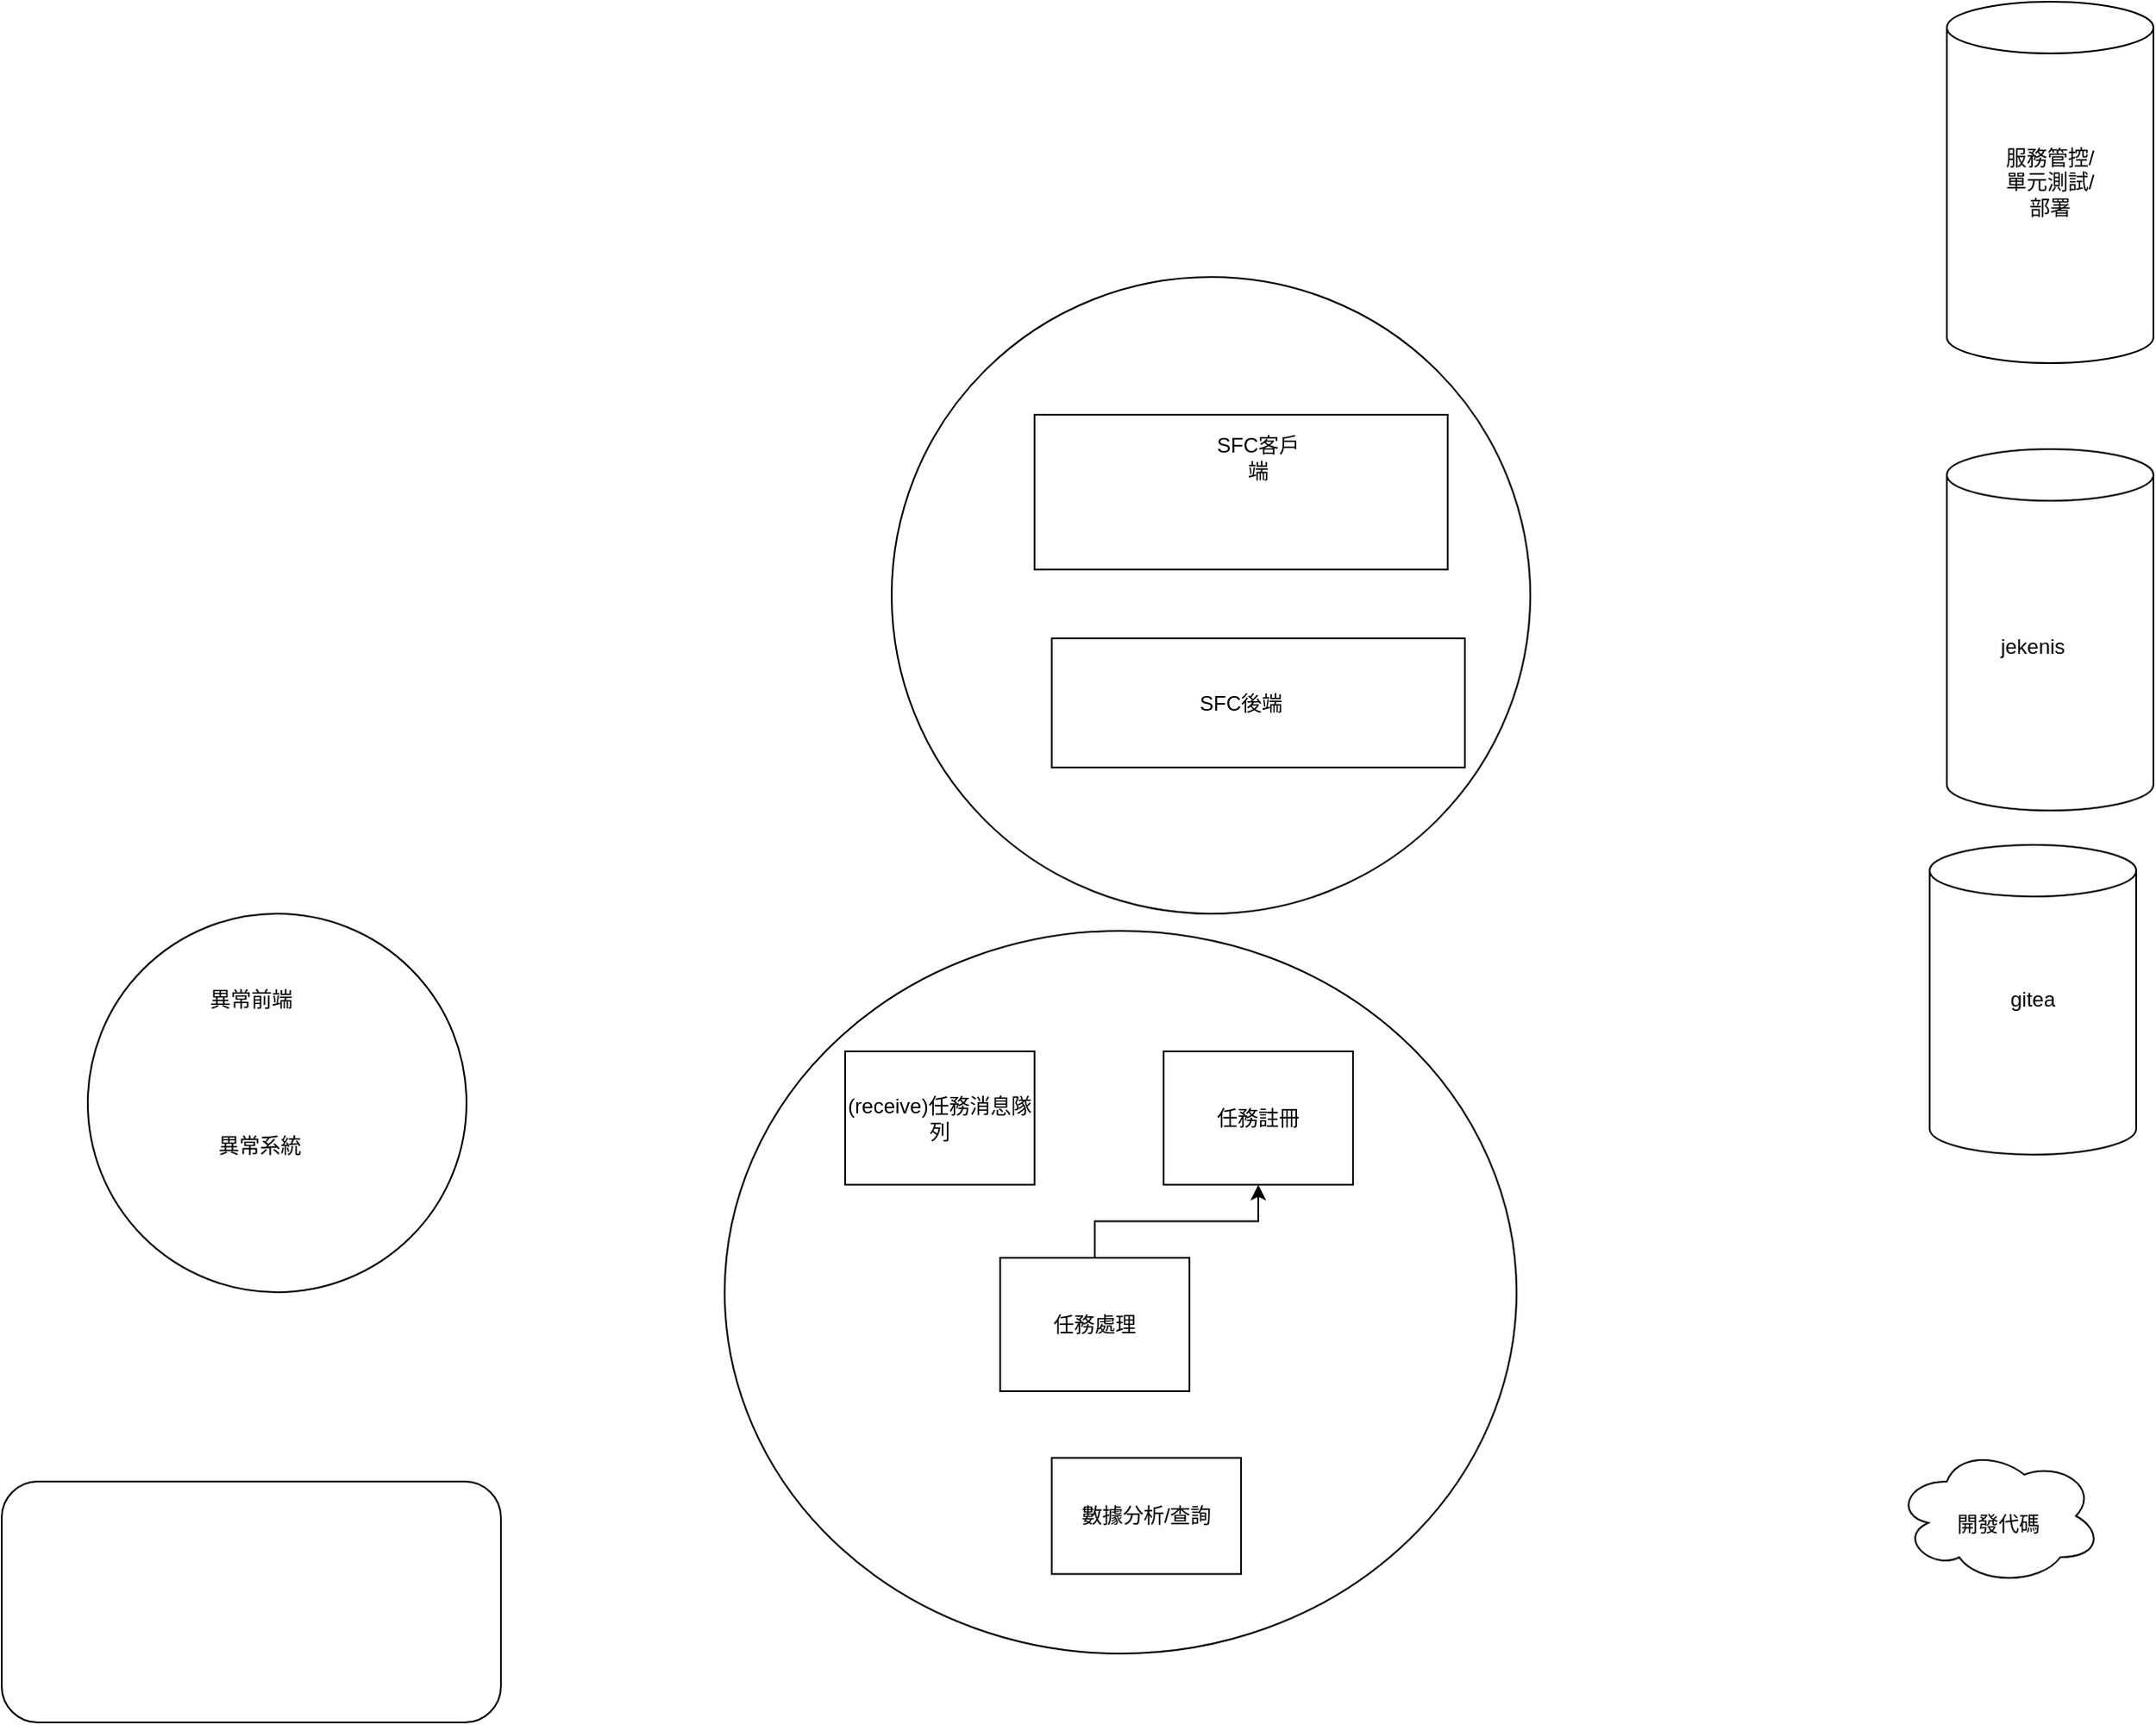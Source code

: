 <mxfile version="28.2.0">
  <diagram name="第 1 页" id="F0XA9BGTJGQq8EJeW2Vg">
    <mxGraphModel dx="716" dy="601" grid="1" gridSize="10" guides="1" tooltips="1" connect="1" arrows="1" fold="1" page="1" pageScale="1" pageWidth="827" pageHeight="1169" math="0" shadow="0">
      <root>
        <mxCell id="0" />
        <mxCell id="1" parent="0" />
        <mxCell id="Jog6YgeHabasC2MlmQwj-1" value="" style="ellipse;whiteSpace=wrap;html=1;" parent="1" vertex="1">
          <mxGeometry x="827" y="290" width="371" height="370" as="geometry" />
        </mxCell>
        <mxCell id="Jog6YgeHabasC2MlmQwj-3" value="" style="rounded=1;whiteSpace=wrap;html=1;" parent="1" vertex="1">
          <mxGeometry x="310" y="990" width="290" height="140" as="geometry" />
        </mxCell>
        <mxCell id="Jog6YgeHabasC2MlmQwj-5" value="" style="rounded=0;whiteSpace=wrap;html=1;" parent="1" vertex="1">
          <mxGeometry x="910" y="370" width="240" height="90" as="geometry" />
        </mxCell>
        <mxCell id="Jog6YgeHabasC2MlmQwj-6" value="" style="rounded=0;whiteSpace=wrap;html=1;" parent="1" vertex="1">
          <mxGeometry x="920" y="500" width="240" height="75" as="geometry" />
        </mxCell>
        <mxCell id="stwq8ri4v3x9_fjbZmHY-1" value="" style="ellipse;whiteSpace=wrap;html=1;" vertex="1" parent="1">
          <mxGeometry x="360" y="660" width="220" height="220" as="geometry" />
        </mxCell>
        <mxCell id="stwq8ri4v3x9_fjbZmHY-6" value="異常前端" style="text;html=1;align=center;verticalAlign=middle;whiteSpace=wrap;rounded=0;" vertex="1" parent="1">
          <mxGeometry x="425" y="695" width="60" height="30" as="geometry" />
        </mxCell>
        <mxCell id="stwq8ri4v3x9_fjbZmHY-7" value="異常系統" style="text;html=1;align=center;verticalAlign=middle;whiteSpace=wrap;rounded=0;" vertex="1" parent="1">
          <mxGeometry x="430" y="780" width="60" height="30" as="geometry" />
        </mxCell>
        <mxCell id="stwq8ri4v3x9_fjbZmHY-8" value="SFC客戶端" style="text;html=1;align=center;verticalAlign=middle;whiteSpace=wrap;rounded=0;" vertex="1" parent="1">
          <mxGeometry x="1010" y="380" width="60" height="30" as="geometry" />
        </mxCell>
        <mxCell id="stwq8ri4v3x9_fjbZmHY-9" value="SFC後端" style="text;html=1;align=center;verticalAlign=middle;whiteSpace=wrap;rounded=0;" vertex="1" parent="1">
          <mxGeometry x="1000" y="522.5" width="60" height="30" as="geometry" />
        </mxCell>
        <mxCell id="stwq8ri4v3x9_fjbZmHY-12" value="" style="ellipse;whiteSpace=wrap;html=1;" vertex="1" parent="1">
          <mxGeometry x="730" y="670" width="460" height="420" as="geometry" />
        </mxCell>
        <mxCell id="stwq8ri4v3x9_fjbZmHY-29" value="" style="edgeStyle=orthogonalEdgeStyle;rounded=0;orthogonalLoop=1;jettySize=auto;html=1;" edge="1" parent="1" source="stwq8ri4v3x9_fjbZmHY-13" target="stwq8ri4v3x9_fjbZmHY-28">
          <mxGeometry relative="1" as="geometry" />
        </mxCell>
        <mxCell id="stwq8ri4v3x9_fjbZmHY-13" value="任務處理" style="rounded=0;whiteSpace=wrap;html=1;" vertex="1" parent="1">
          <mxGeometry x="890" y="860" width="110" height="77.5" as="geometry" />
        </mxCell>
        <mxCell id="stwq8ri4v3x9_fjbZmHY-15" value="(receive)任務消息隊列" style="rounded=0;whiteSpace=wrap;html=1;" vertex="1" parent="1">
          <mxGeometry x="800" y="740" width="110" height="77.5" as="geometry" />
        </mxCell>
        <mxCell id="stwq8ri4v3x9_fjbZmHY-16" value="數據分析/查詢" style="rounded=0;whiteSpace=wrap;html=1;" vertex="1" parent="1">
          <mxGeometry x="920" y="976.25" width="110" height="67.5" as="geometry" />
        </mxCell>
        <mxCell id="stwq8ri4v3x9_fjbZmHY-17" value="" style="shape=cylinder3;whiteSpace=wrap;html=1;boundedLbl=1;backgroundOutline=1;size=15;" vertex="1" parent="1">
          <mxGeometry x="1430" y="620" width="120" height="180" as="geometry" />
        </mxCell>
        <mxCell id="stwq8ri4v3x9_fjbZmHY-18" value="gitea" style="text;html=1;align=center;verticalAlign=middle;whiteSpace=wrap;rounded=0;" vertex="1" parent="1">
          <mxGeometry x="1460" y="695" width="60" height="30" as="geometry" />
        </mxCell>
        <mxCell id="stwq8ri4v3x9_fjbZmHY-19" value="" style="shape=cylinder3;whiteSpace=wrap;html=1;boundedLbl=1;backgroundOutline=1;size=15;" vertex="1" parent="1">
          <mxGeometry x="1440" y="390" width="120" height="210" as="geometry" />
        </mxCell>
        <mxCell id="stwq8ri4v3x9_fjbZmHY-20" value="jekenis" style="text;html=1;align=center;verticalAlign=middle;whiteSpace=wrap;rounded=0;" vertex="1" parent="1">
          <mxGeometry x="1460" y="490" width="60" height="30" as="geometry" />
        </mxCell>
        <mxCell id="stwq8ri4v3x9_fjbZmHY-21" value="" style="ellipse;shape=cloud;whiteSpace=wrap;html=1;" vertex="1" parent="1">
          <mxGeometry x="1410" y="970" width="120" height="80" as="geometry" />
        </mxCell>
        <mxCell id="stwq8ri4v3x9_fjbZmHY-22" value="開發代碼" style="text;html=1;align=center;verticalAlign=middle;whiteSpace=wrap;rounded=0;" vertex="1" parent="1">
          <mxGeometry x="1440" y="1000" width="60" height="30" as="geometry" />
        </mxCell>
        <mxCell id="stwq8ri4v3x9_fjbZmHY-24" value="" style="shape=cylinder3;whiteSpace=wrap;html=1;boundedLbl=1;backgroundOutline=1;size=15;" vertex="1" parent="1">
          <mxGeometry x="1440" y="130" width="120" height="210" as="geometry" />
        </mxCell>
        <mxCell id="stwq8ri4v3x9_fjbZmHY-25" value="服務管控/單元測試/部署" style="text;html=1;align=center;verticalAlign=middle;whiteSpace=wrap;rounded=0;" vertex="1" parent="1">
          <mxGeometry x="1470" y="220" width="60" height="30" as="geometry" />
        </mxCell>
        <mxCell id="stwq8ri4v3x9_fjbZmHY-26" style="edgeStyle=orthogonalEdgeStyle;rounded=0;orthogonalLoop=1;jettySize=auto;html=1;exitX=0.5;exitY=1;exitDx=0;exitDy=0;" edge="1" parent="1" source="stwq8ri4v3x9_fjbZmHY-18" target="stwq8ri4v3x9_fjbZmHY-18">
          <mxGeometry relative="1" as="geometry" />
        </mxCell>
        <mxCell id="stwq8ri4v3x9_fjbZmHY-28" value="任務註冊" style="rounded=0;whiteSpace=wrap;html=1;" vertex="1" parent="1">
          <mxGeometry x="985" y="740" width="110" height="77.5" as="geometry" />
        </mxCell>
      </root>
    </mxGraphModel>
  </diagram>
</mxfile>
